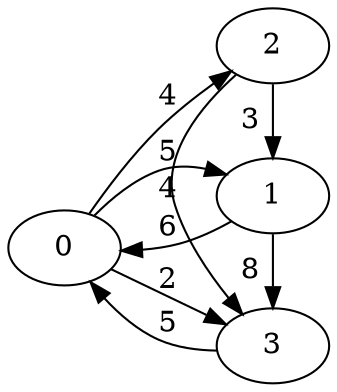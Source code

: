 digraph G {
ranksep = "equally";
rankdir = LR;
{rank = same; 0; };
{rank = same; 1; 2; 3; };
{rank = same; };
0->1[label="5"];
0->2[label="4"];
0->3[label="2"];
1->0[label="6"];
1->3[label="8"];
2->1[label="3"];
2->3[label="4"];
3->0[label="5"];
}

